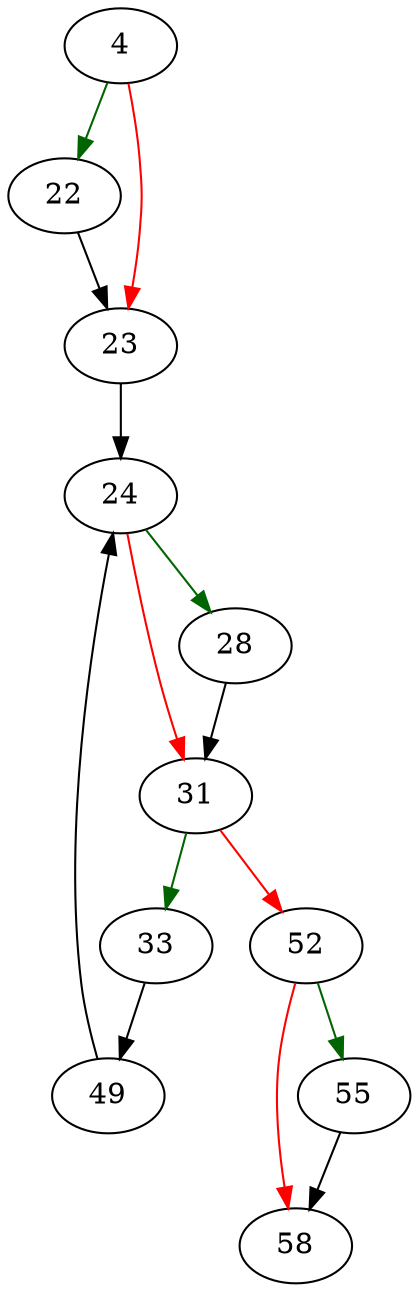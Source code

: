 strict digraph "vdbeMergeEngineLevel0" {
	// Node definitions.
	4 [entry=true];
	22;
	23;
	24;
	28;
	31;
	33;
	52;
	49;
	55;
	58;

	// Edge definitions.
	4 -> 22 [
		color=darkgreen
		cond=true
	];
	4 -> 23 [
		color=red
		cond=false
	];
	22 -> 23;
	23 -> 24;
	24 -> 28 [
		color=darkgreen
		cond=true
	];
	24 -> 31 [
		color=red
		cond=false
	];
	28 -> 31;
	31 -> 33 [
		color=darkgreen
		cond=true
	];
	31 -> 52 [
		color=red
		cond=false
	];
	33 -> 49;
	52 -> 55 [
		color=darkgreen
		cond=true
	];
	52 -> 58 [
		color=red
		cond=false
	];
	49 -> 24;
	55 -> 58;
}